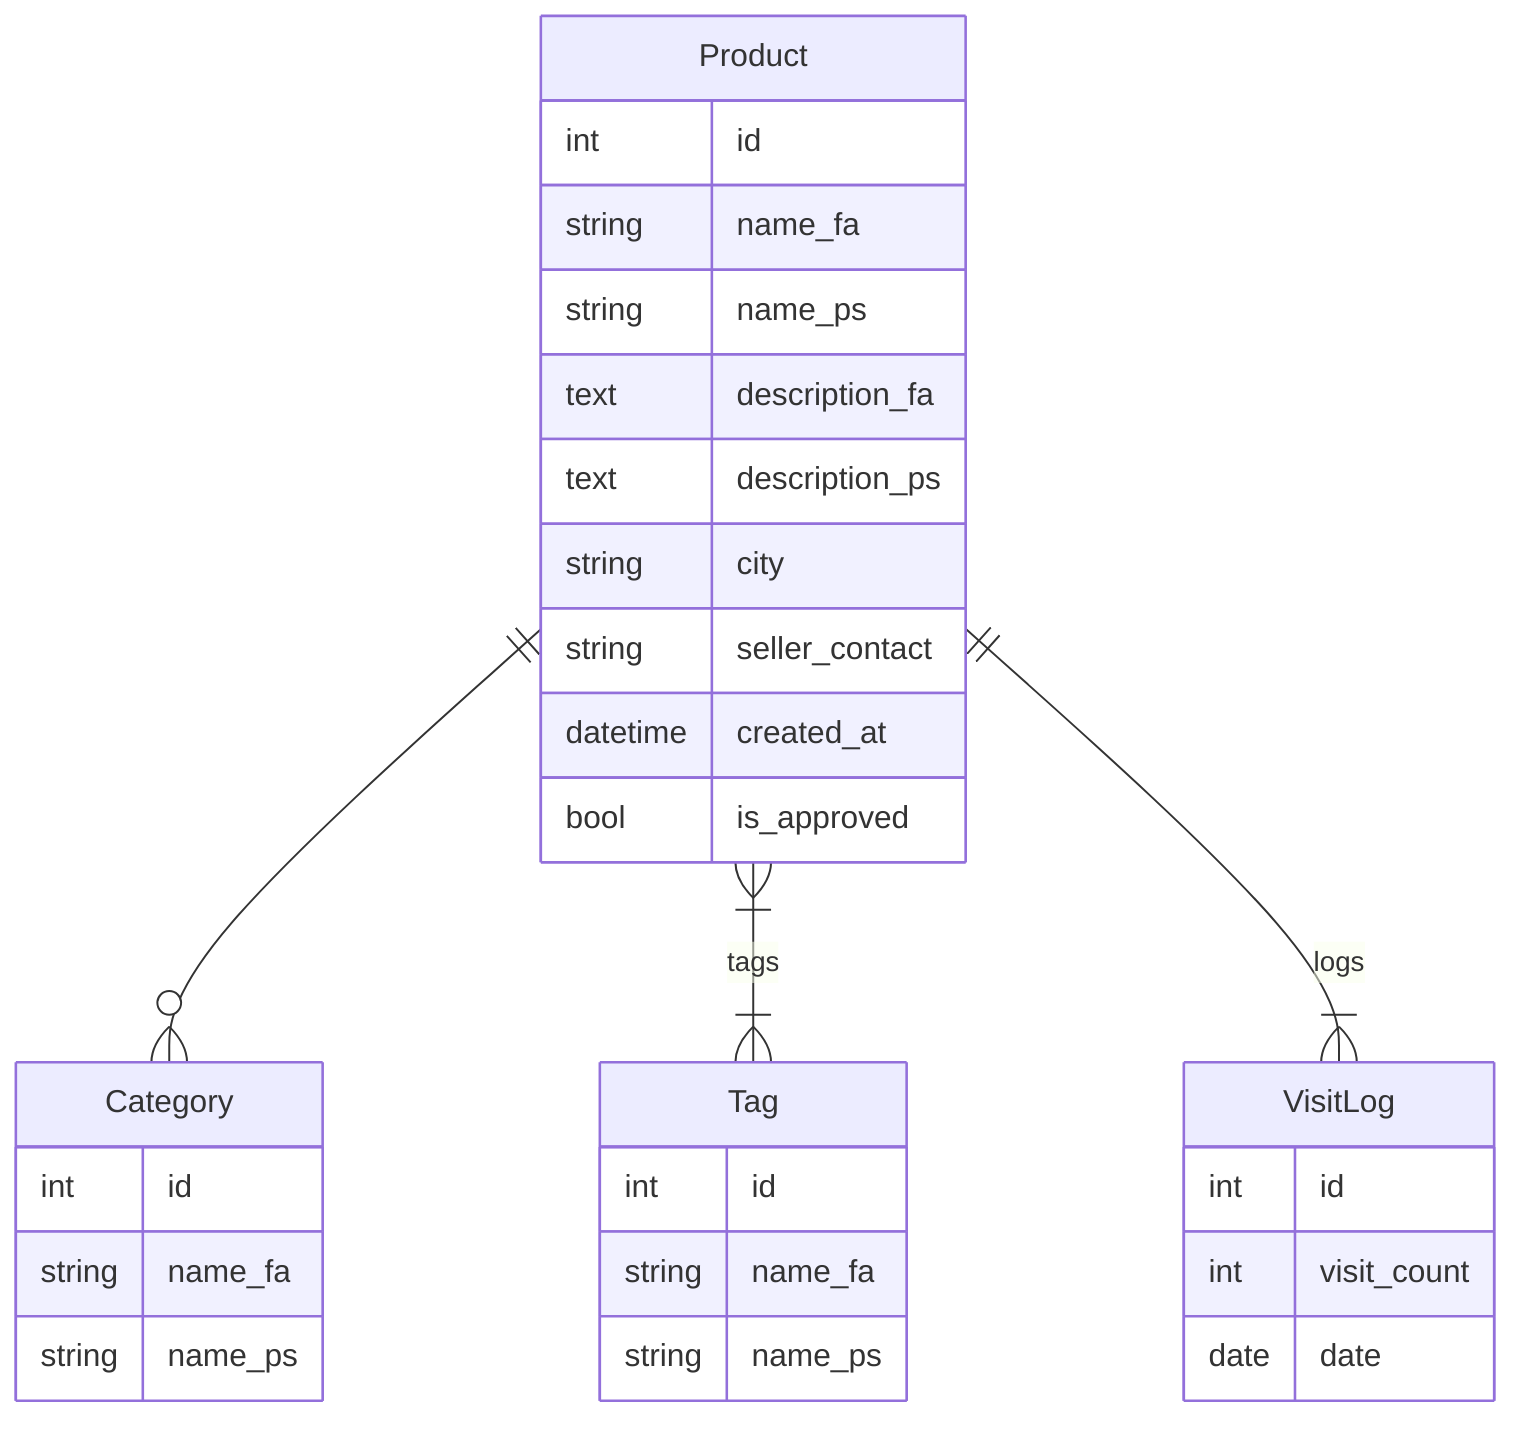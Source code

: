 erDiagram
    Product {
        int id
        string name_fa
        string name_ps
        text description_fa
        text description_ps
        string city
        string seller_contact
        datetime created_at
        bool is_approved
    }
    Category {
        int id
        string name_fa
        string name_ps
    }
    Tag {
        int id
        string name_fa
        string name_ps
    }
    VisitLog {
        int id
        int visit_count
        date date
    }
    Product ||--o{ Category: ""
    Product }|--|{ Tag: "tags"
    Product ||--|{ VisitLog: "logs"